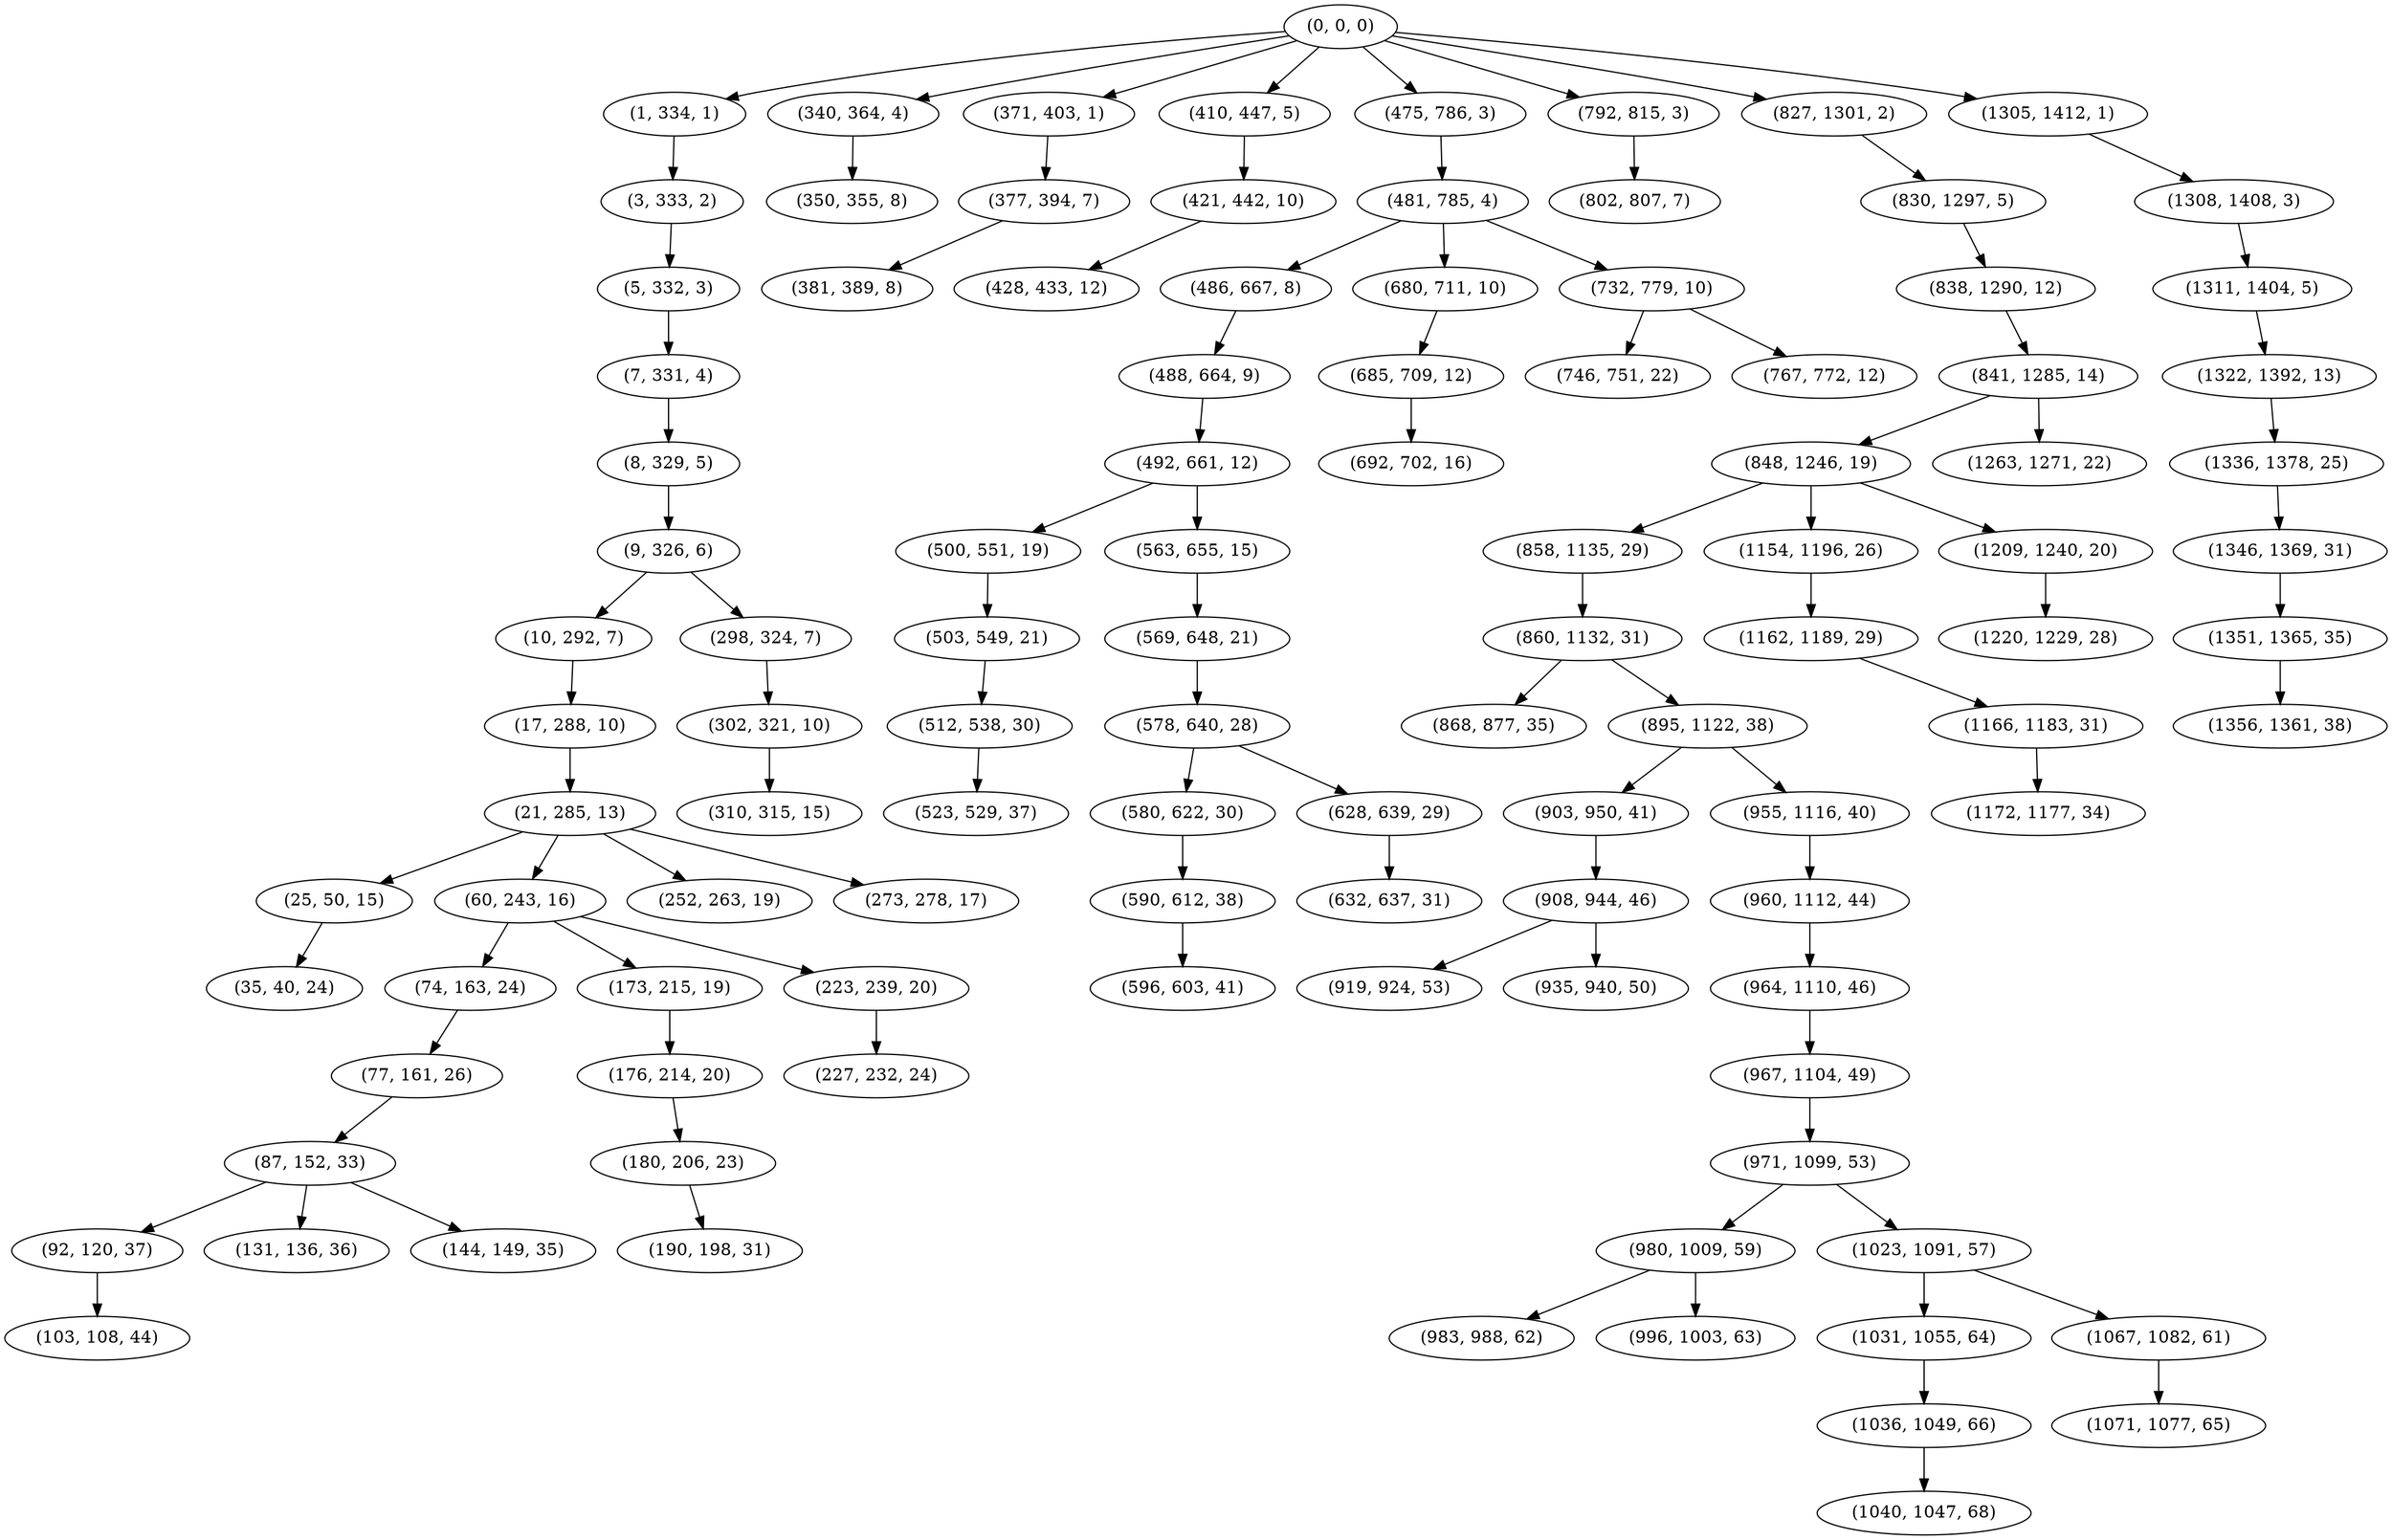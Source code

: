 digraph tree {
    "(0, 0, 0)";
    "(1, 334, 1)";
    "(3, 333, 2)";
    "(5, 332, 3)";
    "(7, 331, 4)";
    "(8, 329, 5)";
    "(9, 326, 6)";
    "(10, 292, 7)";
    "(17, 288, 10)";
    "(21, 285, 13)";
    "(25, 50, 15)";
    "(35, 40, 24)";
    "(60, 243, 16)";
    "(74, 163, 24)";
    "(77, 161, 26)";
    "(87, 152, 33)";
    "(92, 120, 37)";
    "(103, 108, 44)";
    "(131, 136, 36)";
    "(144, 149, 35)";
    "(173, 215, 19)";
    "(176, 214, 20)";
    "(180, 206, 23)";
    "(190, 198, 31)";
    "(223, 239, 20)";
    "(227, 232, 24)";
    "(252, 263, 19)";
    "(273, 278, 17)";
    "(298, 324, 7)";
    "(302, 321, 10)";
    "(310, 315, 15)";
    "(340, 364, 4)";
    "(350, 355, 8)";
    "(371, 403, 1)";
    "(377, 394, 7)";
    "(381, 389, 8)";
    "(410, 447, 5)";
    "(421, 442, 10)";
    "(428, 433, 12)";
    "(475, 786, 3)";
    "(481, 785, 4)";
    "(486, 667, 8)";
    "(488, 664, 9)";
    "(492, 661, 12)";
    "(500, 551, 19)";
    "(503, 549, 21)";
    "(512, 538, 30)";
    "(523, 529, 37)";
    "(563, 655, 15)";
    "(569, 648, 21)";
    "(578, 640, 28)";
    "(580, 622, 30)";
    "(590, 612, 38)";
    "(596, 603, 41)";
    "(628, 639, 29)";
    "(632, 637, 31)";
    "(680, 711, 10)";
    "(685, 709, 12)";
    "(692, 702, 16)";
    "(732, 779, 10)";
    "(746, 751, 22)";
    "(767, 772, 12)";
    "(792, 815, 3)";
    "(802, 807, 7)";
    "(827, 1301, 2)";
    "(830, 1297, 5)";
    "(838, 1290, 12)";
    "(841, 1285, 14)";
    "(848, 1246, 19)";
    "(858, 1135, 29)";
    "(860, 1132, 31)";
    "(868, 877, 35)";
    "(895, 1122, 38)";
    "(903, 950, 41)";
    "(908, 944, 46)";
    "(919, 924, 53)";
    "(935, 940, 50)";
    "(955, 1116, 40)";
    "(960, 1112, 44)";
    "(964, 1110, 46)";
    "(967, 1104, 49)";
    "(971, 1099, 53)";
    "(980, 1009, 59)";
    "(983, 988, 62)";
    "(996, 1003, 63)";
    "(1023, 1091, 57)";
    "(1031, 1055, 64)";
    "(1036, 1049, 66)";
    "(1040, 1047, 68)";
    "(1067, 1082, 61)";
    "(1071, 1077, 65)";
    "(1154, 1196, 26)";
    "(1162, 1189, 29)";
    "(1166, 1183, 31)";
    "(1172, 1177, 34)";
    "(1209, 1240, 20)";
    "(1220, 1229, 28)";
    "(1263, 1271, 22)";
    "(1305, 1412, 1)";
    "(1308, 1408, 3)";
    "(1311, 1404, 5)";
    "(1322, 1392, 13)";
    "(1336, 1378, 25)";
    "(1346, 1369, 31)";
    "(1351, 1365, 35)";
    "(1356, 1361, 38)";
    "(0, 0, 0)" -> "(1, 334, 1)";
    "(0, 0, 0)" -> "(340, 364, 4)";
    "(0, 0, 0)" -> "(371, 403, 1)";
    "(0, 0, 0)" -> "(410, 447, 5)";
    "(0, 0, 0)" -> "(475, 786, 3)";
    "(0, 0, 0)" -> "(792, 815, 3)";
    "(0, 0, 0)" -> "(827, 1301, 2)";
    "(0, 0, 0)" -> "(1305, 1412, 1)";
    "(1, 334, 1)" -> "(3, 333, 2)";
    "(3, 333, 2)" -> "(5, 332, 3)";
    "(5, 332, 3)" -> "(7, 331, 4)";
    "(7, 331, 4)" -> "(8, 329, 5)";
    "(8, 329, 5)" -> "(9, 326, 6)";
    "(9, 326, 6)" -> "(10, 292, 7)";
    "(9, 326, 6)" -> "(298, 324, 7)";
    "(10, 292, 7)" -> "(17, 288, 10)";
    "(17, 288, 10)" -> "(21, 285, 13)";
    "(21, 285, 13)" -> "(25, 50, 15)";
    "(21, 285, 13)" -> "(60, 243, 16)";
    "(21, 285, 13)" -> "(252, 263, 19)";
    "(21, 285, 13)" -> "(273, 278, 17)";
    "(25, 50, 15)" -> "(35, 40, 24)";
    "(60, 243, 16)" -> "(74, 163, 24)";
    "(60, 243, 16)" -> "(173, 215, 19)";
    "(60, 243, 16)" -> "(223, 239, 20)";
    "(74, 163, 24)" -> "(77, 161, 26)";
    "(77, 161, 26)" -> "(87, 152, 33)";
    "(87, 152, 33)" -> "(92, 120, 37)";
    "(87, 152, 33)" -> "(131, 136, 36)";
    "(87, 152, 33)" -> "(144, 149, 35)";
    "(92, 120, 37)" -> "(103, 108, 44)";
    "(173, 215, 19)" -> "(176, 214, 20)";
    "(176, 214, 20)" -> "(180, 206, 23)";
    "(180, 206, 23)" -> "(190, 198, 31)";
    "(223, 239, 20)" -> "(227, 232, 24)";
    "(298, 324, 7)" -> "(302, 321, 10)";
    "(302, 321, 10)" -> "(310, 315, 15)";
    "(340, 364, 4)" -> "(350, 355, 8)";
    "(371, 403, 1)" -> "(377, 394, 7)";
    "(377, 394, 7)" -> "(381, 389, 8)";
    "(410, 447, 5)" -> "(421, 442, 10)";
    "(421, 442, 10)" -> "(428, 433, 12)";
    "(475, 786, 3)" -> "(481, 785, 4)";
    "(481, 785, 4)" -> "(486, 667, 8)";
    "(481, 785, 4)" -> "(680, 711, 10)";
    "(481, 785, 4)" -> "(732, 779, 10)";
    "(486, 667, 8)" -> "(488, 664, 9)";
    "(488, 664, 9)" -> "(492, 661, 12)";
    "(492, 661, 12)" -> "(500, 551, 19)";
    "(492, 661, 12)" -> "(563, 655, 15)";
    "(500, 551, 19)" -> "(503, 549, 21)";
    "(503, 549, 21)" -> "(512, 538, 30)";
    "(512, 538, 30)" -> "(523, 529, 37)";
    "(563, 655, 15)" -> "(569, 648, 21)";
    "(569, 648, 21)" -> "(578, 640, 28)";
    "(578, 640, 28)" -> "(580, 622, 30)";
    "(578, 640, 28)" -> "(628, 639, 29)";
    "(580, 622, 30)" -> "(590, 612, 38)";
    "(590, 612, 38)" -> "(596, 603, 41)";
    "(628, 639, 29)" -> "(632, 637, 31)";
    "(680, 711, 10)" -> "(685, 709, 12)";
    "(685, 709, 12)" -> "(692, 702, 16)";
    "(732, 779, 10)" -> "(746, 751, 22)";
    "(732, 779, 10)" -> "(767, 772, 12)";
    "(792, 815, 3)" -> "(802, 807, 7)";
    "(827, 1301, 2)" -> "(830, 1297, 5)";
    "(830, 1297, 5)" -> "(838, 1290, 12)";
    "(838, 1290, 12)" -> "(841, 1285, 14)";
    "(841, 1285, 14)" -> "(848, 1246, 19)";
    "(841, 1285, 14)" -> "(1263, 1271, 22)";
    "(848, 1246, 19)" -> "(858, 1135, 29)";
    "(848, 1246, 19)" -> "(1154, 1196, 26)";
    "(848, 1246, 19)" -> "(1209, 1240, 20)";
    "(858, 1135, 29)" -> "(860, 1132, 31)";
    "(860, 1132, 31)" -> "(868, 877, 35)";
    "(860, 1132, 31)" -> "(895, 1122, 38)";
    "(895, 1122, 38)" -> "(903, 950, 41)";
    "(895, 1122, 38)" -> "(955, 1116, 40)";
    "(903, 950, 41)" -> "(908, 944, 46)";
    "(908, 944, 46)" -> "(919, 924, 53)";
    "(908, 944, 46)" -> "(935, 940, 50)";
    "(955, 1116, 40)" -> "(960, 1112, 44)";
    "(960, 1112, 44)" -> "(964, 1110, 46)";
    "(964, 1110, 46)" -> "(967, 1104, 49)";
    "(967, 1104, 49)" -> "(971, 1099, 53)";
    "(971, 1099, 53)" -> "(980, 1009, 59)";
    "(971, 1099, 53)" -> "(1023, 1091, 57)";
    "(980, 1009, 59)" -> "(983, 988, 62)";
    "(980, 1009, 59)" -> "(996, 1003, 63)";
    "(1023, 1091, 57)" -> "(1031, 1055, 64)";
    "(1023, 1091, 57)" -> "(1067, 1082, 61)";
    "(1031, 1055, 64)" -> "(1036, 1049, 66)";
    "(1036, 1049, 66)" -> "(1040, 1047, 68)";
    "(1067, 1082, 61)" -> "(1071, 1077, 65)";
    "(1154, 1196, 26)" -> "(1162, 1189, 29)";
    "(1162, 1189, 29)" -> "(1166, 1183, 31)";
    "(1166, 1183, 31)" -> "(1172, 1177, 34)";
    "(1209, 1240, 20)" -> "(1220, 1229, 28)";
    "(1305, 1412, 1)" -> "(1308, 1408, 3)";
    "(1308, 1408, 3)" -> "(1311, 1404, 5)";
    "(1311, 1404, 5)" -> "(1322, 1392, 13)";
    "(1322, 1392, 13)" -> "(1336, 1378, 25)";
    "(1336, 1378, 25)" -> "(1346, 1369, 31)";
    "(1346, 1369, 31)" -> "(1351, 1365, 35)";
    "(1351, 1365, 35)" -> "(1356, 1361, 38)";
}
